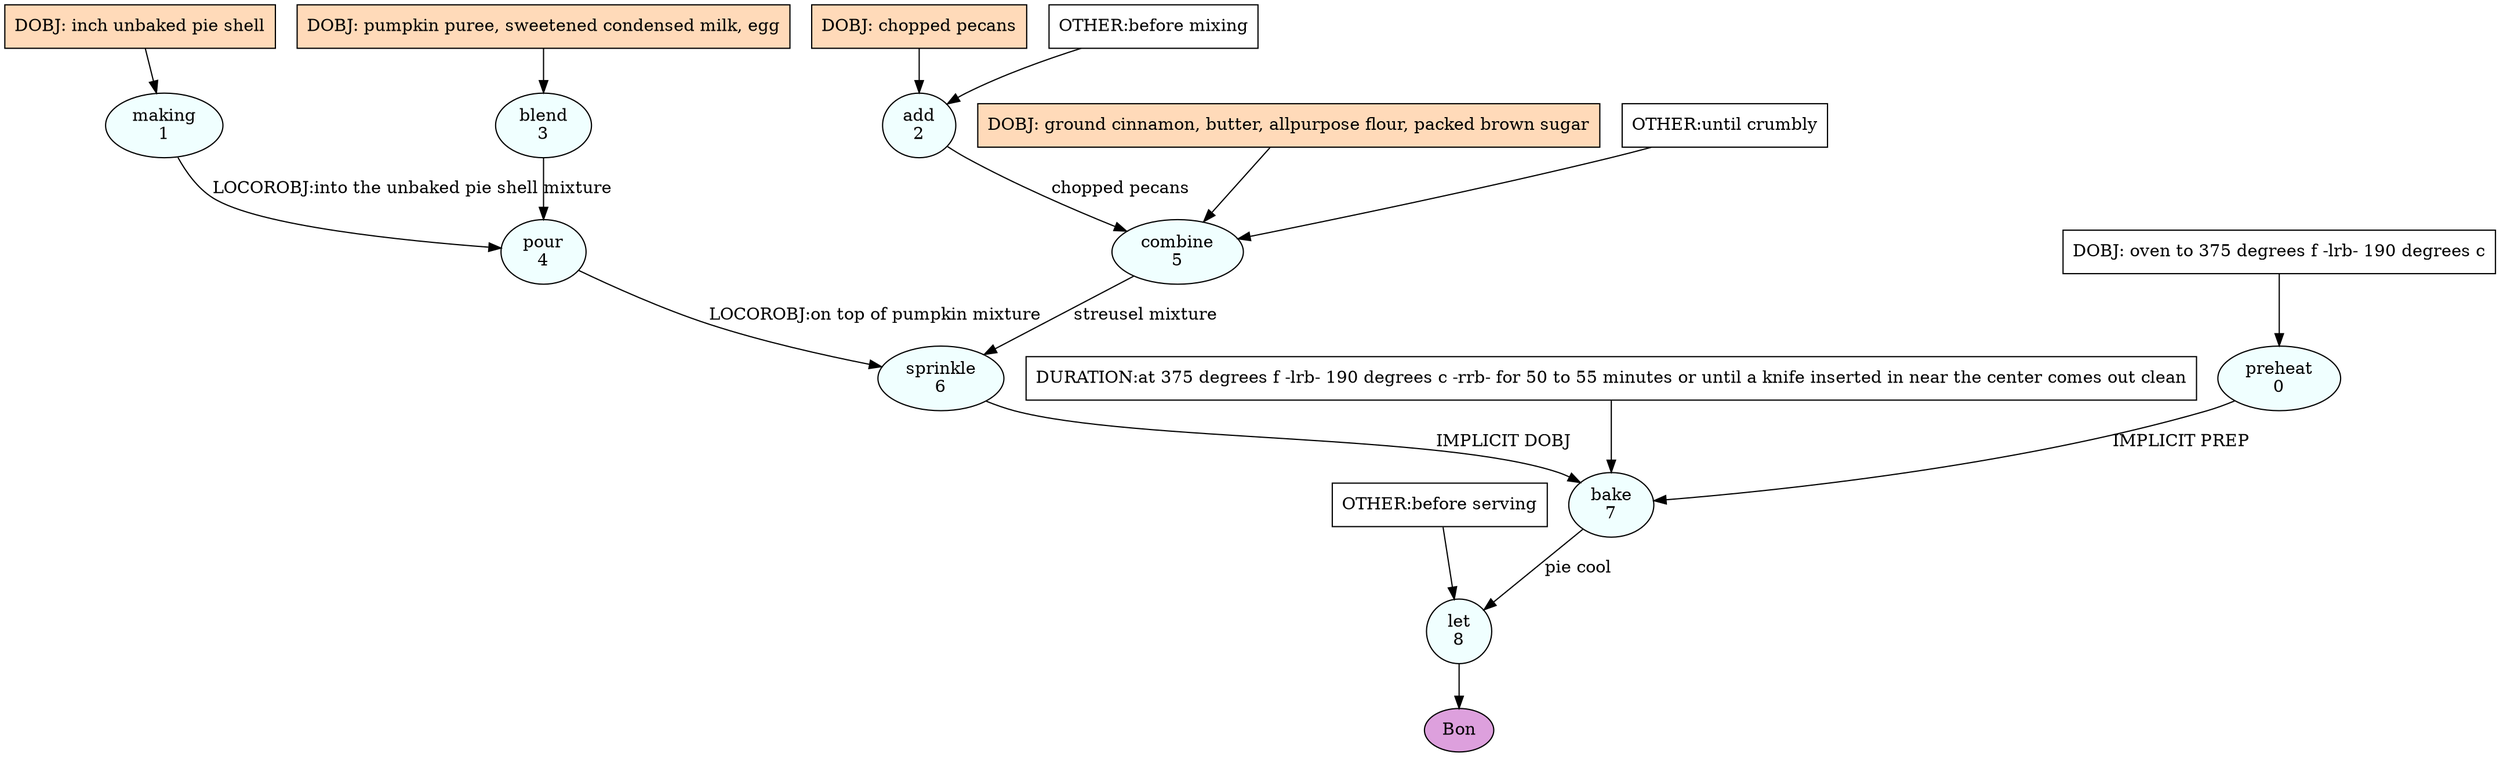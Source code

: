 digraph recipe {
E0[label="preheat
0", shape=oval, style=filled, fillcolor=azure]
E1[label="making
1", shape=oval, style=filled, fillcolor=azure]
E2[label="add
2", shape=oval, style=filled, fillcolor=azure]
E3[label="blend
3", shape=oval, style=filled, fillcolor=azure]
E4[label="pour
4", shape=oval, style=filled, fillcolor=azure]
E5[label="combine
5", shape=oval, style=filled, fillcolor=azure]
E6[label="sprinkle
6", shape=oval, style=filled, fillcolor=azure]
E7[label="bake
7", shape=oval, style=filled, fillcolor=azure]
E8[label="let
8", shape=oval, style=filled, fillcolor=azure]
D0[label="DOBJ: oven to 375 degrees f -lrb- 190 degrees c", shape=box, style=filled, fillcolor=white]
D0 -> E0
D2[label="DOBJ: chopped pecans", shape=box, style=filled, fillcolor=peachpuff]
D2 -> E2
P2_0[label="OTHER:before mixing", shape=box, style=filled, fillcolor=white]
P2_0 -> E2
D3[label="DOBJ: pumpkin puree, sweetened condensed milk, egg", shape=box, style=filled, fillcolor=peachpuff]
D3 -> E3
D1[label="DOBJ: inch unbaked pie shell", shape=box, style=filled, fillcolor=peachpuff]
D1 -> E1
E3 -> E4 [label="mixture"]
E1 -> E4 [label="LOCOROBJ:into the unbaked pie shell"]
D5_ing[label="DOBJ: ground cinnamon, butter, allpurpose flour, packed brown sugar", shape=box, style=filled, fillcolor=peachpuff]
D5_ing -> E5
E2 -> E5 [label=" chopped pecans "]
P5_0_0[label="OTHER:until crumbly", shape=box, style=filled, fillcolor=white]
P5_0_0 -> E5
E5 -> E6 [label="streusel mixture"]
E4 -> E6 [label="LOCOROBJ:on top of pumpkin mixture"]
E6 -> E7 [label="IMPLICIT DOBJ"]
E0 -> E7 [label="IMPLICIT PREP"]
P7_1_0[label="DURATION:at 375 degrees f -lrb- 190 degrees c -rrb- for 50 to 55 minutes or until a knife inserted in near the center comes out clean", shape=box, style=filled, fillcolor=white]
P7_1_0 -> E7
E7 -> E8 [label="pie cool"]
P8_0_0[label="OTHER:before serving", shape=box, style=filled, fillcolor=white]
P8_0_0 -> E8
EOR[label="Bon", shape=oval, style=filled, fillcolor=plum]
E8 -> EOR
}
